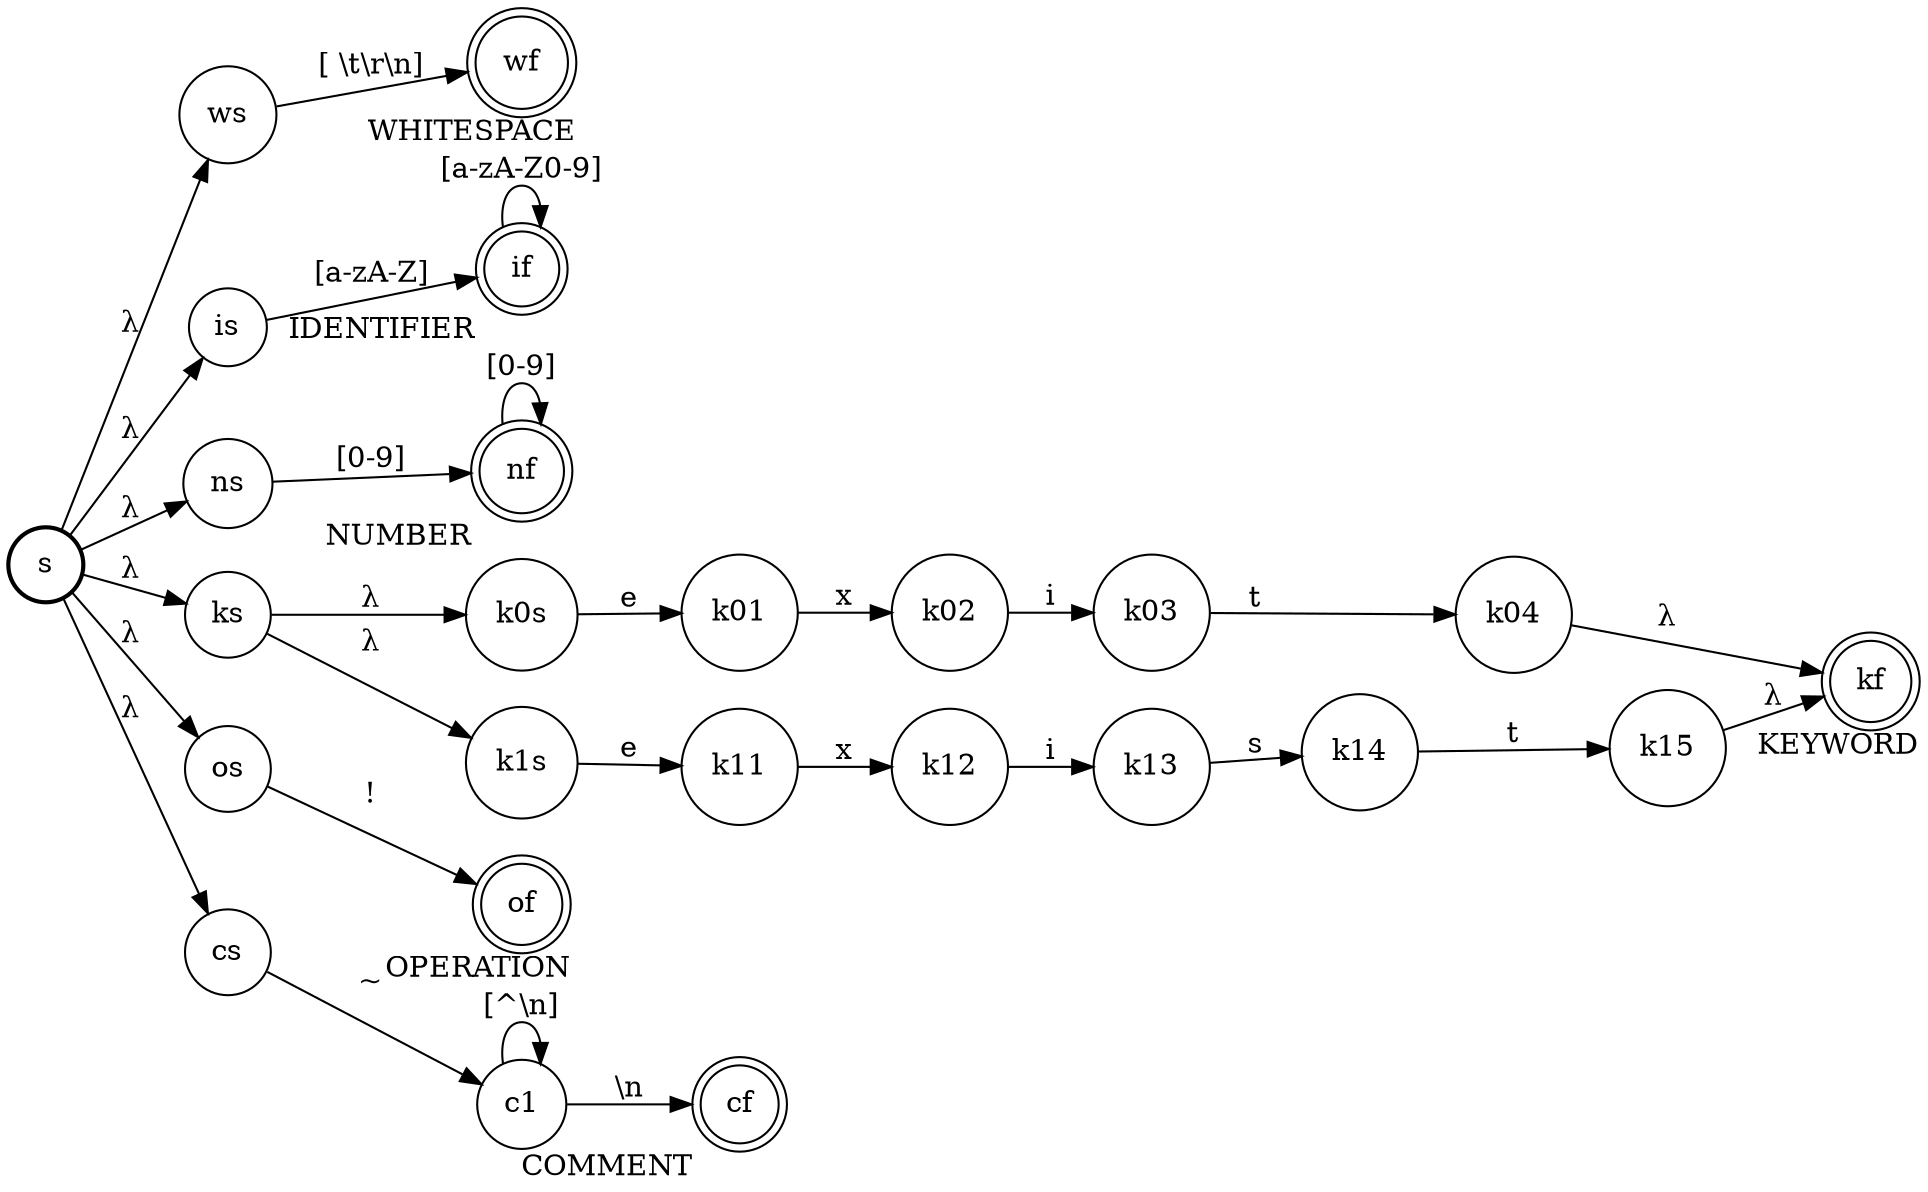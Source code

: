 digraph nondeterministic {
  rankdir="LR";

  node [shape=circle]
  s [style=bold]
  wf, if, nf, kf, of, cf [shape=doublecircle]
  wf [xlabel="WHITESPACE"]
  if [xlabel="IDENTIFIER"]
  nf [xlabel="NUMBER"]
  kf [xlabel="KEYWORD"]
  of [xlabel="OPERATION"]
  cf [xlabel="COMMENT"]

  s -> {ws, is, ns, ks, os, cs} [label="λ"]
  ws -> wf [label="[ \\t\\r\\n]"] 
  is -> if [label="[a-zA-Z]"]
  if -> if [label="[a-zA-Z0-9]"]
  ns -> nf [label="[0-9]"]
  nf -> nf [label="[0-9]"]
  ks -> {k0s, k1s} [label="λ"] 
  k0s -> k01 [label="e"]
  k01 -> k02 [label="x"]
  k02 -> k03 [label="i"]
  k03 -> k04 [label="t"]
  k1s -> k11 [label="e"]
  k11 -> k12 [label="x"]
  k12 -> k13 [label="i"]
  k13 -> k14 [label="s"]
  k14 -> k15 [label="t"]
  {k04, k15} -> kf [label="λ"]
  os -> of [label="!"] // incomplete
  cs -> c1 [label="~"]
  c1 -> c1 [label="[^\\n]"]
  c1 -> cf [label="\\n"]
}
